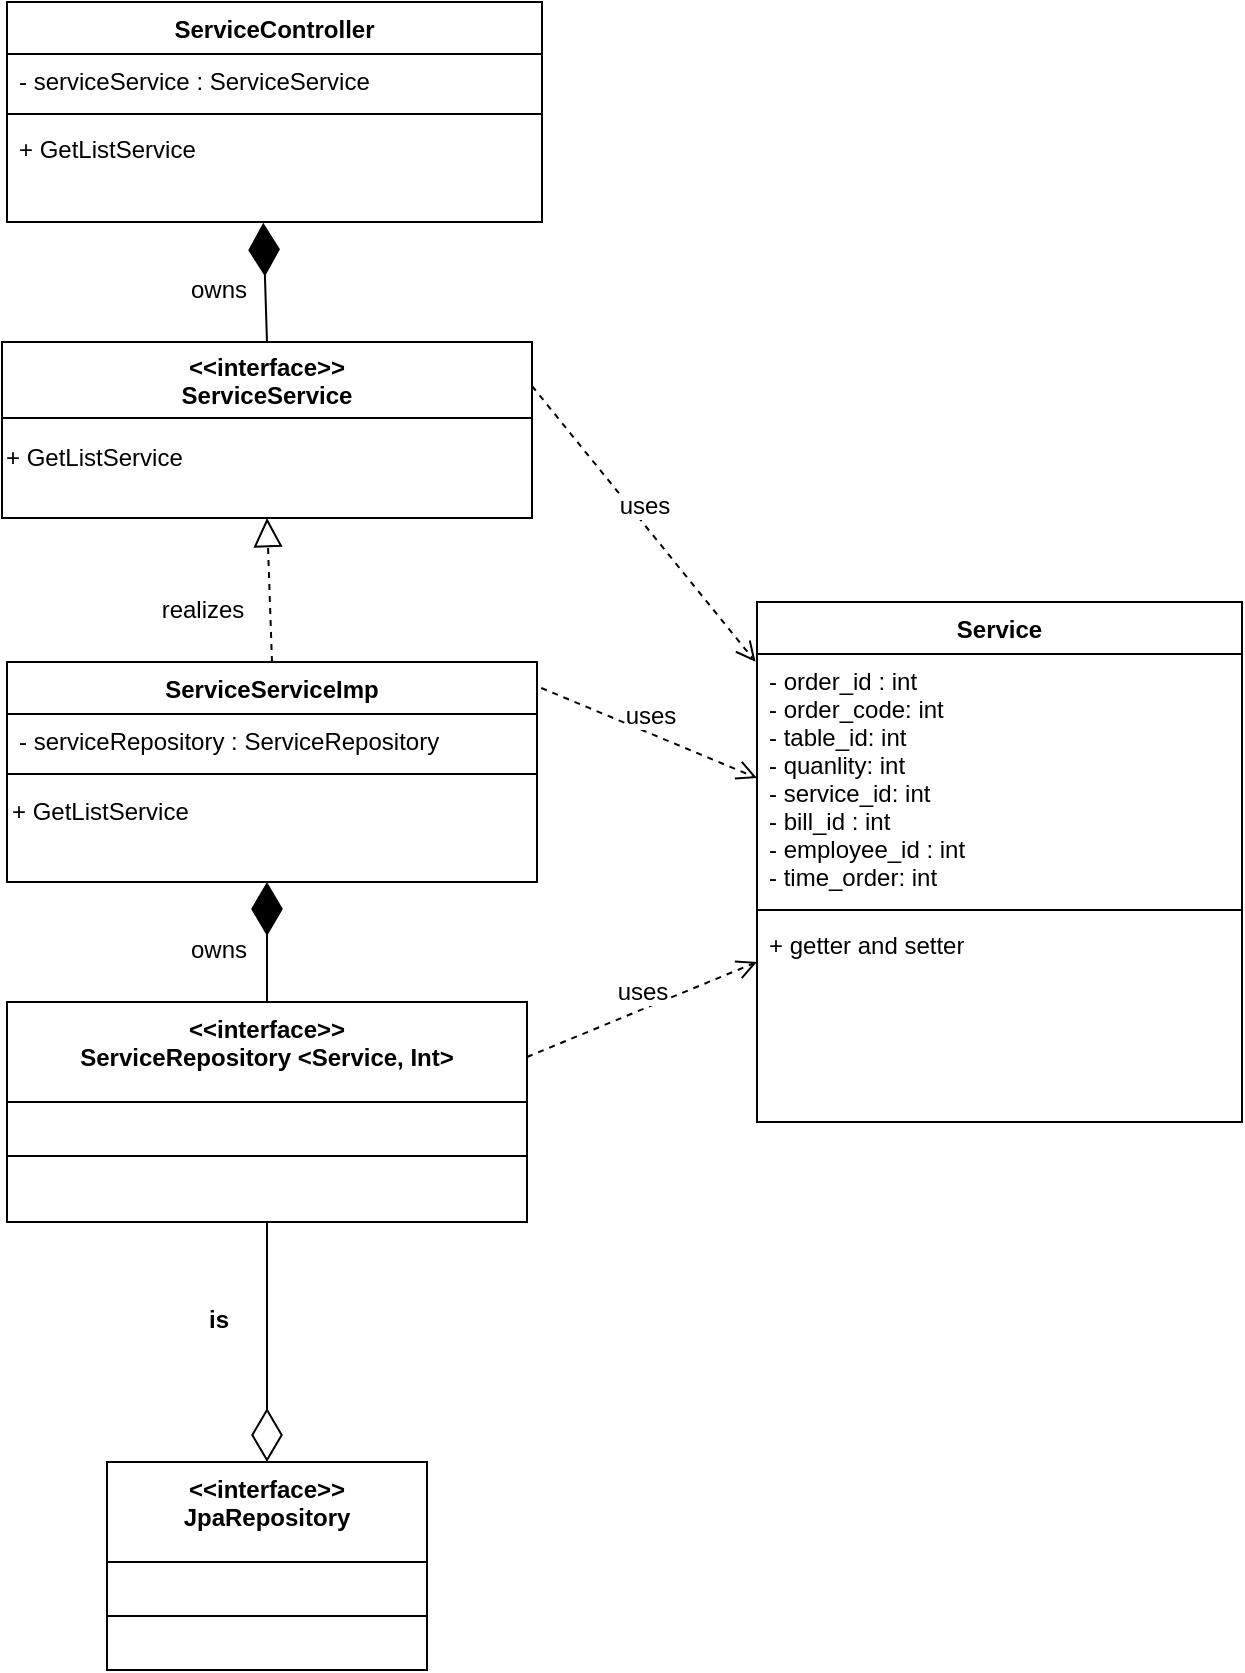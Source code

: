 <mxfile version="20.2.3" type="device"><diagram id="C5RBs43oDa-KdzZeNtuy" name="Page-1"><mxGraphModel dx="1422" dy="746" grid="1" gridSize="10" guides="1" tooltips="1" connect="1" arrows="1" fold="1" page="1" pageScale="1" pageWidth="827" pageHeight="1169" math="0" shadow="0"><root><mxCell id="WIyWlLk6GJQsqaUBKTNV-0"/><mxCell id="WIyWlLk6GJQsqaUBKTNV-1" parent="WIyWlLk6GJQsqaUBKTNV-0"/><mxCell id="9P0MsjYKZjn_Ndl78KDQ-73" value="&lt;&lt;interface&gt;&gt;&#10;JpaRepository&#10;&#10;&#10;" style="swimlane;fontStyle=1;align=center;verticalAlign=top;childLayout=stackLayout;horizontal=1;startSize=50;horizontalStack=0;resizeParent=1;resizeLast=0;collapsible=1;marginBottom=0;rounded=0;shadow=0;strokeWidth=1;" vertex="1" parent="WIyWlLk6GJQsqaUBKTNV-1"><mxGeometry x="392.5" y="1000" width="160" height="104" as="geometry"><mxRectangle x="230" y="140" width="160" height="26" as="alternateBounds"/></mxGeometry></mxCell><mxCell id="9P0MsjYKZjn_Ndl78KDQ-74" value="" style="line;html=1;strokeWidth=1;align=left;verticalAlign=middle;spacingTop=-1;spacingLeft=3;spacingRight=3;rotatable=0;labelPosition=right;points=[];portConstraint=eastwest;" vertex="1" parent="9P0MsjYKZjn_Ndl78KDQ-73"><mxGeometry y="50" width="160" height="54" as="geometry"/></mxCell><mxCell id="9P0MsjYKZjn_Ndl78KDQ-75" value="&lt;&lt;interface&gt;&gt;&#10;ServiceRepository &lt;Service, Int&gt;" style="swimlane;fontStyle=1;align=center;verticalAlign=top;childLayout=stackLayout;horizontal=1;startSize=50;horizontalStack=0;resizeParent=1;resizeLast=0;collapsible=1;marginBottom=0;rounded=0;shadow=0;strokeWidth=1;" vertex="1" parent="WIyWlLk6GJQsqaUBKTNV-1"><mxGeometry x="342.5" y="770" width="260" height="110" as="geometry"><mxRectangle x="130" y="380" width="160" height="26" as="alternateBounds"/></mxGeometry></mxCell><mxCell id="9P0MsjYKZjn_Ndl78KDQ-76" value="" style="line;html=1;strokeWidth=1;align=left;verticalAlign=middle;spacingTop=-1;spacingLeft=3;spacingRight=3;rotatable=0;labelPosition=right;points=[];portConstraint=eastwest;" vertex="1" parent="9P0MsjYKZjn_Ndl78KDQ-75"><mxGeometry y="50" width="260" height="54" as="geometry"/></mxCell><mxCell id="9P0MsjYKZjn_Ndl78KDQ-77" value="Service" style="swimlane;fontStyle=1;align=center;verticalAlign=top;childLayout=stackLayout;horizontal=1;startSize=26;horizontalStack=0;resizeParent=1;resizeLast=0;collapsible=1;marginBottom=0;rounded=0;shadow=0;strokeWidth=1;" vertex="1" parent="WIyWlLk6GJQsqaUBKTNV-1"><mxGeometry x="717.5" y="570" width="242.5" height="260" as="geometry"><mxRectangle x="550" y="140" width="160" height="26" as="alternateBounds"/></mxGeometry></mxCell><mxCell id="9P0MsjYKZjn_Ndl78KDQ-78" value="- order_id : int&#10;- order_code: int&#10;- table_id: int&#10;- quanlity: int&#10;- service_id: int&#10;- bill_id : int&#10;- employee_id : int&#10;- time_order: int" style="text;align=left;verticalAlign=top;spacingLeft=4;spacingRight=4;overflow=hidden;rotatable=0;points=[[0,0.5],[1,0.5]];portConstraint=eastwest;" vertex="1" parent="9P0MsjYKZjn_Ndl78KDQ-77"><mxGeometry y="26" width="242.5" height="124" as="geometry"/></mxCell><mxCell id="9P0MsjYKZjn_Ndl78KDQ-79" value="" style="line;html=1;strokeWidth=1;align=left;verticalAlign=middle;spacingTop=-1;spacingLeft=3;spacingRight=3;rotatable=0;labelPosition=right;points=[];portConstraint=eastwest;" vertex="1" parent="9P0MsjYKZjn_Ndl78KDQ-77"><mxGeometry y="150" width="242.5" height="8" as="geometry"/></mxCell><mxCell id="9P0MsjYKZjn_Ndl78KDQ-80" value="+ getter and setter" style="text;align=left;verticalAlign=top;spacingLeft=4;spacingRight=4;overflow=hidden;rotatable=0;points=[[0,0.5],[1,0.5]];portConstraint=eastwest;" vertex="1" parent="9P0MsjYKZjn_Ndl78KDQ-77"><mxGeometry y="158" width="242.5" height="44" as="geometry"/></mxCell><mxCell id="9P0MsjYKZjn_Ndl78KDQ-81" value="" style="endArrow=diamondThin;endFill=0;endSize=24;html=1;rounded=0;exitX=0.5;exitY=1;exitDx=0;exitDy=0;entryX=0.5;entryY=0;entryDx=0;entryDy=0;" edge="1" parent="WIyWlLk6GJQsqaUBKTNV-1" source="9P0MsjYKZjn_Ndl78KDQ-75" target="9P0MsjYKZjn_Ndl78KDQ-73"><mxGeometry width="160" relative="1" as="geometry"><mxPoint x="493.18" y="710.676" as="sourcePoint"/><mxPoint x="777.5" y="760" as="targetPoint"/><Array as="points"/></mxGeometry></mxCell><mxCell id="9P0MsjYKZjn_Ndl78KDQ-82" value="ServiceServiceImp" style="swimlane;fontStyle=1;align=center;verticalAlign=top;childLayout=stackLayout;horizontal=1;startSize=26;horizontalStack=0;resizeParent=1;resizeLast=0;collapsible=1;marginBottom=0;rounded=0;shadow=0;strokeWidth=1;" vertex="1" parent="WIyWlLk6GJQsqaUBKTNV-1"><mxGeometry x="342.5" y="600" width="265" height="110" as="geometry"><mxRectangle x="550" y="140" width="160" height="26" as="alternateBounds"/></mxGeometry></mxCell><mxCell id="9P0MsjYKZjn_Ndl78KDQ-83" value="- serviceRepository : ServiceRepository" style="text;align=left;verticalAlign=top;spacingLeft=4;spacingRight=4;overflow=hidden;rotatable=0;points=[[0,0.5],[1,0.5]];portConstraint=eastwest;" vertex="1" parent="9P0MsjYKZjn_Ndl78KDQ-82"><mxGeometry y="26" width="265" height="26" as="geometry"/></mxCell><mxCell id="9P0MsjYKZjn_Ndl78KDQ-84" value="" style="line;html=1;strokeWidth=1;align=left;verticalAlign=middle;spacingTop=-1;spacingLeft=3;spacingRight=3;rotatable=0;labelPosition=right;points=[];portConstraint=eastwest;" vertex="1" parent="9P0MsjYKZjn_Ndl78KDQ-82"><mxGeometry y="52" width="265" height="8" as="geometry"/></mxCell><mxCell id="9P0MsjYKZjn_Ndl78KDQ-85" value="+ GetListService" style="text;html=1;align=left;verticalAlign=middle;resizable=0;points=[];autosize=1;strokeColor=none;fillColor=none;" vertex="1" parent="9P0MsjYKZjn_Ndl78KDQ-82"><mxGeometry y="60" width="265" height="30" as="geometry"/></mxCell><mxCell id="9P0MsjYKZjn_Ndl78KDQ-86" value="" style="endArrow=diamondThin;endFill=1;endSize=24;html=1;rounded=0;exitX=0.5;exitY=0;exitDx=0;exitDy=0;" edge="1" parent="WIyWlLk6GJQsqaUBKTNV-1" source="9P0MsjYKZjn_Ndl78KDQ-75"><mxGeometry width="160" relative="1" as="geometry"><mxPoint x="617.5" y="630" as="sourcePoint"/><mxPoint x="472.5" y="710" as="targetPoint"/></mxGeometry></mxCell><mxCell id="9P0MsjYKZjn_Ndl78KDQ-87" value="&lt;&lt;interface&gt;&gt;&#10;ServiceService" style="swimlane;startSize=38;" vertex="1" parent="WIyWlLk6GJQsqaUBKTNV-1"><mxGeometry x="340" y="440" width="265" height="88" as="geometry"/></mxCell><mxCell id="9P0MsjYKZjn_Ndl78KDQ-88" value="+ GetListService" style="text;html=1;align=left;verticalAlign=middle;resizable=0;points=[];autosize=1;strokeColor=none;fillColor=none;" vertex="1" parent="9P0MsjYKZjn_Ndl78KDQ-87"><mxGeometry y="43" width="110" height="30" as="geometry"/></mxCell><mxCell id="9P0MsjYKZjn_Ndl78KDQ-89" value="" style="endArrow=block;dashed=1;endFill=0;endSize=12;html=1;rounded=0;exitX=0.5;exitY=0;exitDx=0;exitDy=0;entryX=0.5;entryY=1;entryDx=0;entryDy=0;" edge="1" parent="WIyWlLk6GJQsqaUBKTNV-1" source="9P0MsjYKZjn_Ndl78KDQ-82" target="9P0MsjYKZjn_Ndl78KDQ-87"><mxGeometry width="160" relative="1" as="geometry"><mxPoint x="617.5" y="520" as="sourcePoint"/><mxPoint x="777.5" y="520" as="targetPoint"/></mxGeometry></mxCell><mxCell id="9P0MsjYKZjn_Ndl78KDQ-90" value="ServiceController" style="swimlane;fontStyle=1;align=center;verticalAlign=top;childLayout=stackLayout;horizontal=1;startSize=26;horizontalStack=0;resizeParent=1;resizeLast=0;collapsible=1;marginBottom=0;rounded=0;shadow=0;strokeWidth=1;" vertex="1" parent="WIyWlLk6GJQsqaUBKTNV-1"><mxGeometry x="342.5" y="270" width="267.5" height="110" as="geometry"><mxRectangle x="550" y="140" width="160" height="26" as="alternateBounds"/></mxGeometry></mxCell><mxCell id="9P0MsjYKZjn_Ndl78KDQ-91" value="- serviceService : ServiceService" style="text;align=left;verticalAlign=top;spacingLeft=4;spacingRight=4;overflow=hidden;rotatable=0;points=[[0,0.5],[1,0.5]];portConstraint=eastwest;" vertex="1" parent="9P0MsjYKZjn_Ndl78KDQ-90"><mxGeometry y="26" width="267.5" height="26" as="geometry"/></mxCell><mxCell id="9P0MsjYKZjn_Ndl78KDQ-92" value="" style="line;html=1;strokeWidth=1;align=left;verticalAlign=middle;spacingTop=-1;spacingLeft=3;spacingRight=3;rotatable=0;labelPosition=right;points=[];portConstraint=eastwest;" vertex="1" parent="9P0MsjYKZjn_Ndl78KDQ-90"><mxGeometry y="52" width="267.5" height="8" as="geometry"/></mxCell><mxCell id="9P0MsjYKZjn_Ndl78KDQ-93" value="+ GetListService" style="text;align=left;verticalAlign=top;spacingLeft=4;spacingRight=4;overflow=hidden;rotatable=0;points=[[0,0.5],[1,0.5]];portConstraint=eastwest;" vertex="1" parent="9P0MsjYKZjn_Ndl78KDQ-90"><mxGeometry y="60" width="267.5" height="50" as="geometry"/></mxCell><mxCell id="9P0MsjYKZjn_Ndl78KDQ-94" value="" style="endArrow=diamondThin;endFill=1;endSize=24;html=1;rounded=0;exitX=0.5;exitY=0;exitDx=0;exitDy=0;entryX=0.479;entryY=1.007;entryDx=0;entryDy=0;entryPerimeter=0;" edge="1" parent="WIyWlLk6GJQsqaUBKTNV-1" source="9P0MsjYKZjn_Ndl78KDQ-87" target="9P0MsjYKZjn_Ndl78KDQ-93"><mxGeometry width="160" relative="1" as="geometry"><mxPoint x="617.5" y="720" as="sourcePoint"/><mxPoint x="777.5" y="720" as="targetPoint"/></mxGeometry></mxCell><mxCell id="9P0MsjYKZjn_Ndl78KDQ-95" value="&lt;span style=&quot;font-size: 12px;&quot;&gt;is&lt;/span&gt;" style="text;strokeColor=none;fillColor=none;html=1;fontSize=24;fontStyle=1;verticalAlign=middle;align=center;" vertex="1" parent="WIyWlLk6GJQsqaUBKTNV-1"><mxGeometry x="407.5" y="900" width="80" height="50" as="geometry"/></mxCell><mxCell id="9P0MsjYKZjn_Ndl78KDQ-96" value="&lt;span style=&quot;font-weight: normal;&quot;&gt;&lt;font style=&quot;font-size: 12px;&quot;&gt;owns&lt;/font&gt;&lt;/span&gt;" style="text;strokeColor=none;fillColor=none;html=1;fontSize=24;fontStyle=1;verticalAlign=middle;align=center;" vertex="1" parent="WIyWlLk6GJQsqaUBKTNV-1"><mxGeometry x="427.5" y="400" width="40" height="20" as="geometry"/></mxCell><mxCell id="9P0MsjYKZjn_Ndl78KDQ-97" value="&lt;span style=&quot;font-weight: normal;&quot;&gt;&lt;font style=&quot;font-size: 12px;&quot;&gt;owns&lt;/font&gt;&lt;/span&gt;" style="text;strokeColor=none;fillColor=none;html=1;fontSize=24;fontStyle=1;verticalAlign=middle;align=center;" vertex="1" parent="WIyWlLk6GJQsqaUBKTNV-1"><mxGeometry x="427.5" y="730" width="40" height="20" as="geometry"/></mxCell><mxCell id="9P0MsjYKZjn_Ndl78KDQ-98" value="&lt;span style=&quot;font-size: 12px; font-weight: 400;&quot;&gt;realizes&lt;/span&gt;" style="text;strokeColor=none;fillColor=none;html=1;fontSize=24;fontStyle=1;verticalAlign=middle;align=center;" vertex="1" parent="WIyWlLk6GJQsqaUBKTNV-1"><mxGeometry x="411.5" y="560" width="56" height="20" as="geometry"/></mxCell><mxCell id="9P0MsjYKZjn_Ndl78KDQ-99" value="uses" style="html=1;verticalAlign=bottom;endArrow=open;dashed=1;endSize=8;rounded=0;fontSize=12;exitX=1;exitY=0.25;exitDx=0;exitDy=0;entryX=-0.003;entryY=0.115;entryDx=0;entryDy=0;entryPerimeter=0;" edge="1" parent="WIyWlLk6GJQsqaUBKTNV-1" source="9P0MsjYKZjn_Ndl78KDQ-87" target="9P0MsjYKZjn_Ndl78KDQ-77"><mxGeometry relative="1" as="geometry"><mxPoint x="377.5" y="670" as="sourcePoint"/><mxPoint x="297.5" y="670" as="targetPoint"/></mxGeometry></mxCell><mxCell id="9P0MsjYKZjn_Ndl78KDQ-100" value="uses" style="html=1;verticalAlign=bottom;endArrow=open;dashed=1;endSize=8;rounded=0;fontSize=12;exitX=1.008;exitY=0.118;exitDx=0;exitDy=0;exitPerimeter=0;entryX=0;entryY=0.5;entryDx=0;entryDy=0;" edge="1" parent="WIyWlLk6GJQsqaUBKTNV-1" source="9P0MsjYKZjn_Ndl78KDQ-82" target="9P0MsjYKZjn_Ndl78KDQ-78"><mxGeometry relative="1" as="geometry"><mxPoint x="557.5" y="630" as="sourcePoint"/><mxPoint x="557.5" y="570" as="targetPoint"/></mxGeometry></mxCell><mxCell id="9P0MsjYKZjn_Ndl78KDQ-101" value="uses" style="html=1;verticalAlign=bottom;endArrow=open;dashed=1;endSize=8;rounded=0;fontSize=12;entryX=0;entryY=0.5;entryDx=0;entryDy=0;exitX=1;exitY=0.25;exitDx=0;exitDy=0;" edge="1" parent="WIyWlLk6GJQsqaUBKTNV-1" source="9P0MsjYKZjn_Ndl78KDQ-75" target="9P0MsjYKZjn_Ndl78KDQ-80"><mxGeometry relative="1" as="geometry"><mxPoint x="557.5" y="630" as="sourcePoint"/><mxPoint x="477.5" y="630" as="targetPoint"/></mxGeometry></mxCell></root></mxGraphModel></diagram></mxfile>